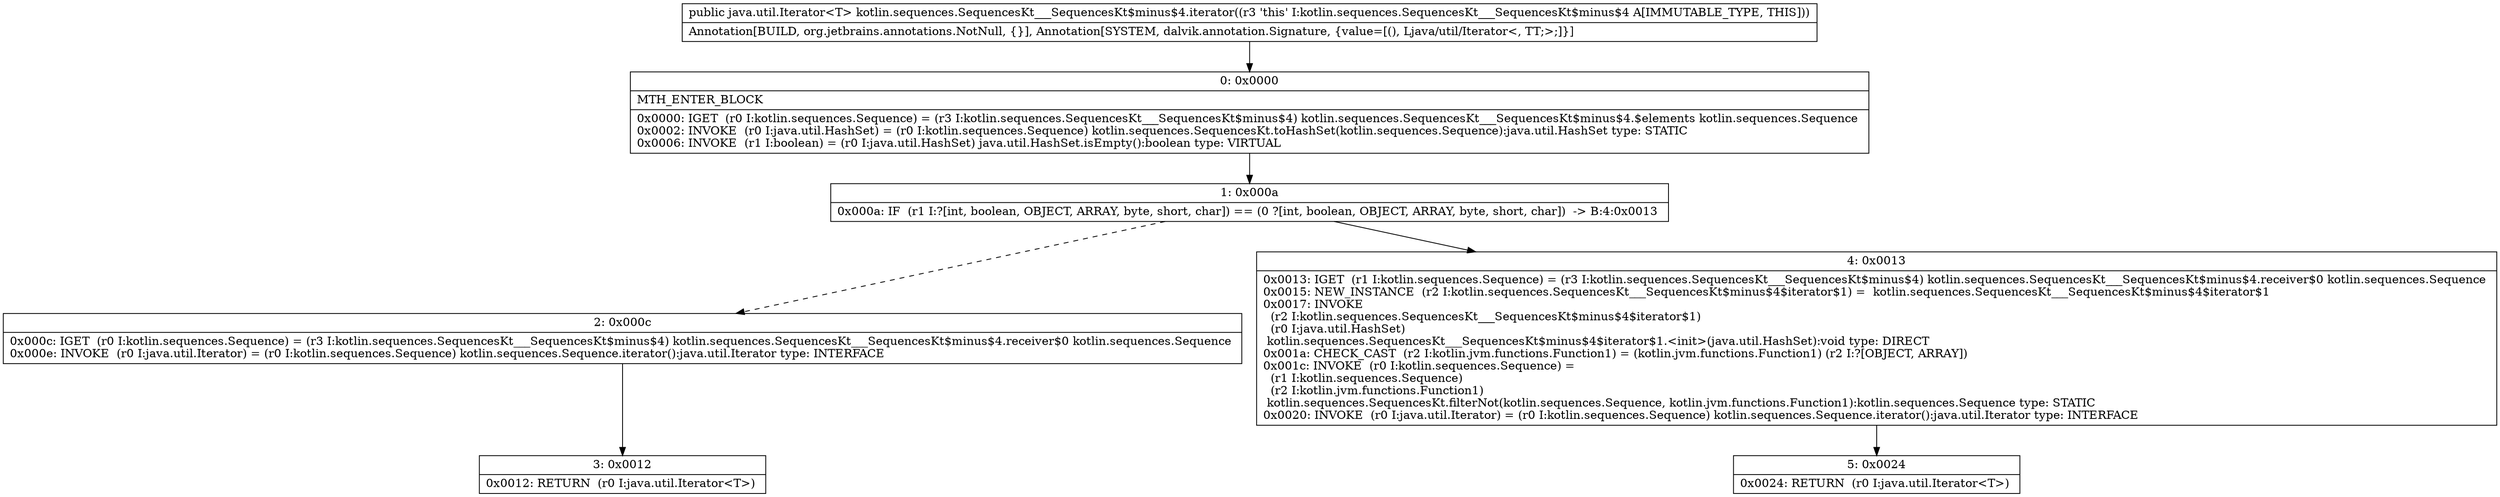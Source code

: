 digraph "CFG forkotlin.sequences.SequencesKt___SequencesKt$minus$4.iterator()Ljava\/util\/Iterator;" {
Node_0 [shape=record,label="{0\:\ 0x0000|MTH_ENTER_BLOCK\l|0x0000: IGET  (r0 I:kotlin.sequences.Sequence) = (r3 I:kotlin.sequences.SequencesKt___SequencesKt$minus$4) kotlin.sequences.SequencesKt___SequencesKt$minus$4.$elements kotlin.sequences.Sequence \l0x0002: INVOKE  (r0 I:java.util.HashSet) = (r0 I:kotlin.sequences.Sequence) kotlin.sequences.SequencesKt.toHashSet(kotlin.sequences.Sequence):java.util.HashSet type: STATIC \l0x0006: INVOKE  (r1 I:boolean) = (r0 I:java.util.HashSet) java.util.HashSet.isEmpty():boolean type: VIRTUAL \l}"];
Node_1 [shape=record,label="{1\:\ 0x000a|0x000a: IF  (r1 I:?[int, boolean, OBJECT, ARRAY, byte, short, char]) == (0 ?[int, boolean, OBJECT, ARRAY, byte, short, char])  \-\> B:4:0x0013 \l}"];
Node_2 [shape=record,label="{2\:\ 0x000c|0x000c: IGET  (r0 I:kotlin.sequences.Sequence) = (r3 I:kotlin.sequences.SequencesKt___SequencesKt$minus$4) kotlin.sequences.SequencesKt___SequencesKt$minus$4.receiver$0 kotlin.sequences.Sequence \l0x000e: INVOKE  (r0 I:java.util.Iterator) = (r0 I:kotlin.sequences.Sequence) kotlin.sequences.Sequence.iterator():java.util.Iterator type: INTERFACE \l}"];
Node_3 [shape=record,label="{3\:\ 0x0012|0x0012: RETURN  (r0 I:java.util.Iterator\<T\>) \l}"];
Node_4 [shape=record,label="{4\:\ 0x0013|0x0013: IGET  (r1 I:kotlin.sequences.Sequence) = (r3 I:kotlin.sequences.SequencesKt___SequencesKt$minus$4) kotlin.sequences.SequencesKt___SequencesKt$minus$4.receiver$0 kotlin.sequences.Sequence \l0x0015: NEW_INSTANCE  (r2 I:kotlin.sequences.SequencesKt___SequencesKt$minus$4$iterator$1) =  kotlin.sequences.SequencesKt___SequencesKt$minus$4$iterator$1 \l0x0017: INVOKE  \l  (r2 I:kotlin.sequences.SequencesKt___SequencesKt$minus$4$iterator$1)\l  (r0 I:java.util.HashSet)\l kotlin.sequences.SequencesKt___SequencesKt$minus$4$iterator$1.\<init\>(java.util.HashSet):void type: DIRECT \l0x001a: CHECK_CAST  (r2 I:kotlin.jvm.functions.Function1) = (kotlin.jvm.functions.Function1) (r2 I:?[OBJECT, ARRAY]) \l0x001c: INVOKE  (r0 I:kotlin.sequences.Sequence) = \l  (r1 I:kotlin.sequences.Sequence)\l  (r2 I:kotlin.jvm.functions.Function1)\l kotlin.sequences.SequencesKt.filterNot(kotlin.sequences.Sequence, kotlin.jvm.functions.Function1):kotlin.sequences.Sequence type: STATIC \l0x0020: INVOKE  (r0 I:java.util.Iterator) = (r0 I:kotlin.sequences.Sequence) kotlin.sequences.Sequence.iterator():java.util.Iterator type: INTERFACE \l}"];
Node_5 [shape=record,label="{5\:\ 0x0024|0x0024: RETURN  (r0 I:java.util.Iterator\<T\>) \l}"];
MethodNode[shape=record,label="{public java.util.Iterator\<T\> kotlin.sequences.SequencesKt___SequencesKt$minus$4.iterator((r3 'this' I:kotlin.sequences.SequencesKt___SequencesKt$minus$4 A[IMMUTABLE_TYPE, THIS]))  | Annotation[BUILD, org.jetbrains.annotations.NotNull, \{\}], Annotation[SYSTEM, dalvik.annotation.Signature, \{value=[(), Ljava\/util\/Iterator\<, TT;\>;]\}]\l}"];
MethodNode -> Node_0;
Node_0 -> Node_1;
Node_1 -> Node_2[style=dashed];
Node_1 -> Node_4;
Node_2 -> Node_3;
Node_4 -> Node_5;
}

